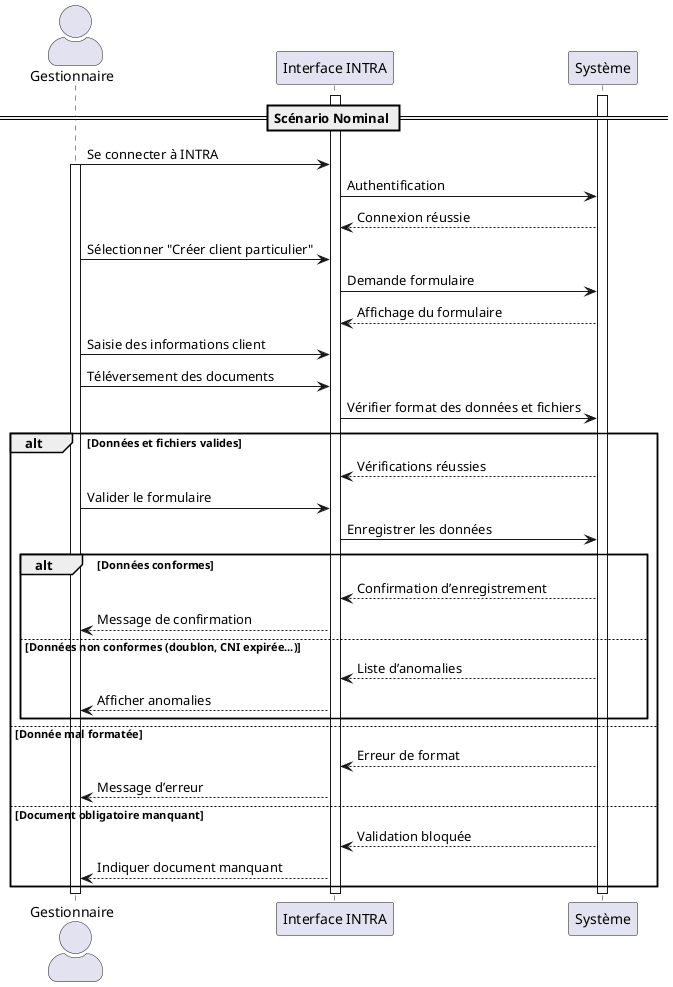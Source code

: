 @startuml UC002
skinparam actorStyle awesome

actor Gestionnaire
participant "Interface INTRA" as UI
participant "Système" as System

== Scénario Nominal ==
activate UI
activate System
Gestionnaire -> UI : Se connecter à INTRA
activate Gestionnaire
UI -> System : Authentification

System --> UI : Connexion réussie

Gestionnaire -> UI : Sélectionner "Créer client particulier"
UI -> System : Demande formulaire

System --> UI : Affichage du formulaire

Gestionnaire -> UI : Saisie des informations client
Gestionnaire -> UI : Téléversement des documents

UI -> System : Vérifier format des données et fichiers

alt Données et fichiers valides
    System --> UI : Vérifications réussies
    Gestionnaire -> UI : Valider le formulaire
    UI -> System : Enregistrer les données
    alt Données conformes
        System --> UI : Confirmation d’enregistrement
        UI --> Gestionnaire : Message de confirmation
    else Données non conformes (doublon, CNI expirée...)
        System --> UI : Liste d’anomalies
        UI --> Gestionnaire : Afficher anomalies
    end
else Donnée mal formatée
    System --> UI : Erreur de format
    UI --> Gestionnaire : Message d’erreur
else Document obligatoire manquant
    System --> UI : Validation bloquée
    UI --> Gestionnaire : Indiquer document manquant
end
deactivate System
deactivate Gestionnaire
deactivate UI
@enduml
